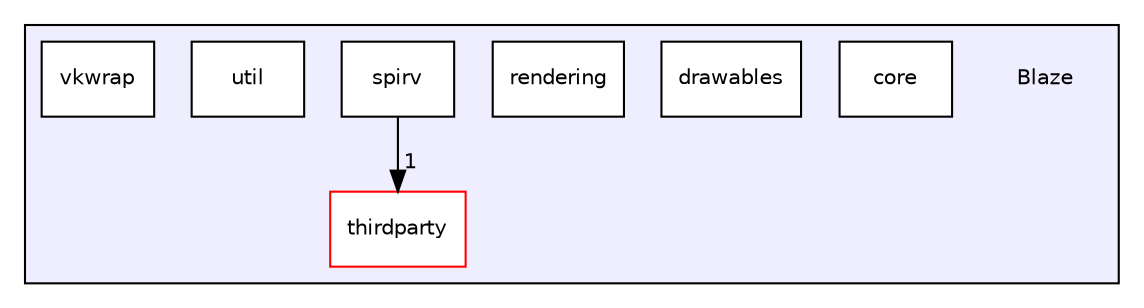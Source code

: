 digraph "Blaze" {
  compound=true
  node [ fontsize="10", fontname="Helvetica"];
  edge [ labelfontsize="10", labelfontname="Helvetica"];
  subgraph clusterdir_1649cb4a4c68ea4889a2e0d87cb95e9a {
    graph [ bgcolor="#eeeeff", pencolor="black", label="" URL="dir_1649cb4a4c68ea4889a2e0d87cb95e9a.html"];
    dir_1649cb4a4c68ea4889a2e0d87cb95e9a [shape=plaintext label="Blaze"];
    dir_15109cd32ca7441affbed7fac17466e9 [shape=box label="core" color="black" fillcolor="white" style="filled" URL="dir_15109cd32ca7441affbed7fac17466e9.html"];
    dir_60006a2c8e6f8ed0783b28e473891147 [shape=box label="drawables" color="black" fillcolor="white" style="filled" URL="dir_60006a2c8e6f8ed0783b28e473891147.html"];
    dir_de220aeedbb73aa7fc1553f404c16180 [shape=box label="rendering" color="black" fillcolor="white" style="filled" URL="dir_de220aeedbb73aa7fc1553f404c16180.html"];
    dir_d308aa39fb96258296f98cb43c0e5c17 [shape=box label="spirv" color="black" fillcolor="white" style="filled" URL="dir_d308aa39fb96258296f98cb43c0e5c17.html"];
    dir_e4958ef8ca78ed030358c9fbdf99ad81 [shape=box label="thirdparty" color="red" fillcolor="white" style="filled" URL="dir_e4958ef8ca78ed030358c9fbdf99ad81.html"];
    dir_b3e26fdae27cf61c061b1eb68ad9c288 [shape=box label="util" color="black" fillcolor="white" style="filled" URL="dir_b3e26fdae27cf61c061b1eb68ad9c288.html"];
    dir_9cac4edb421b84d3d8444ce52355d6a9 [shape=box label="vkwrap" color="black" fillcolor="white" style="filled" URL="dir_9cac4edb421b84d3d8444ce52355d6a9.html"];
  }
  dir_d308aa39fb96258296f98cb43c0e5c17->dir_e4958ef8ca78ed030358c9fbdf99ad81 [headlabel="1", labeldistance=1.5 headhref="dir_000004_000005.html"];
}
